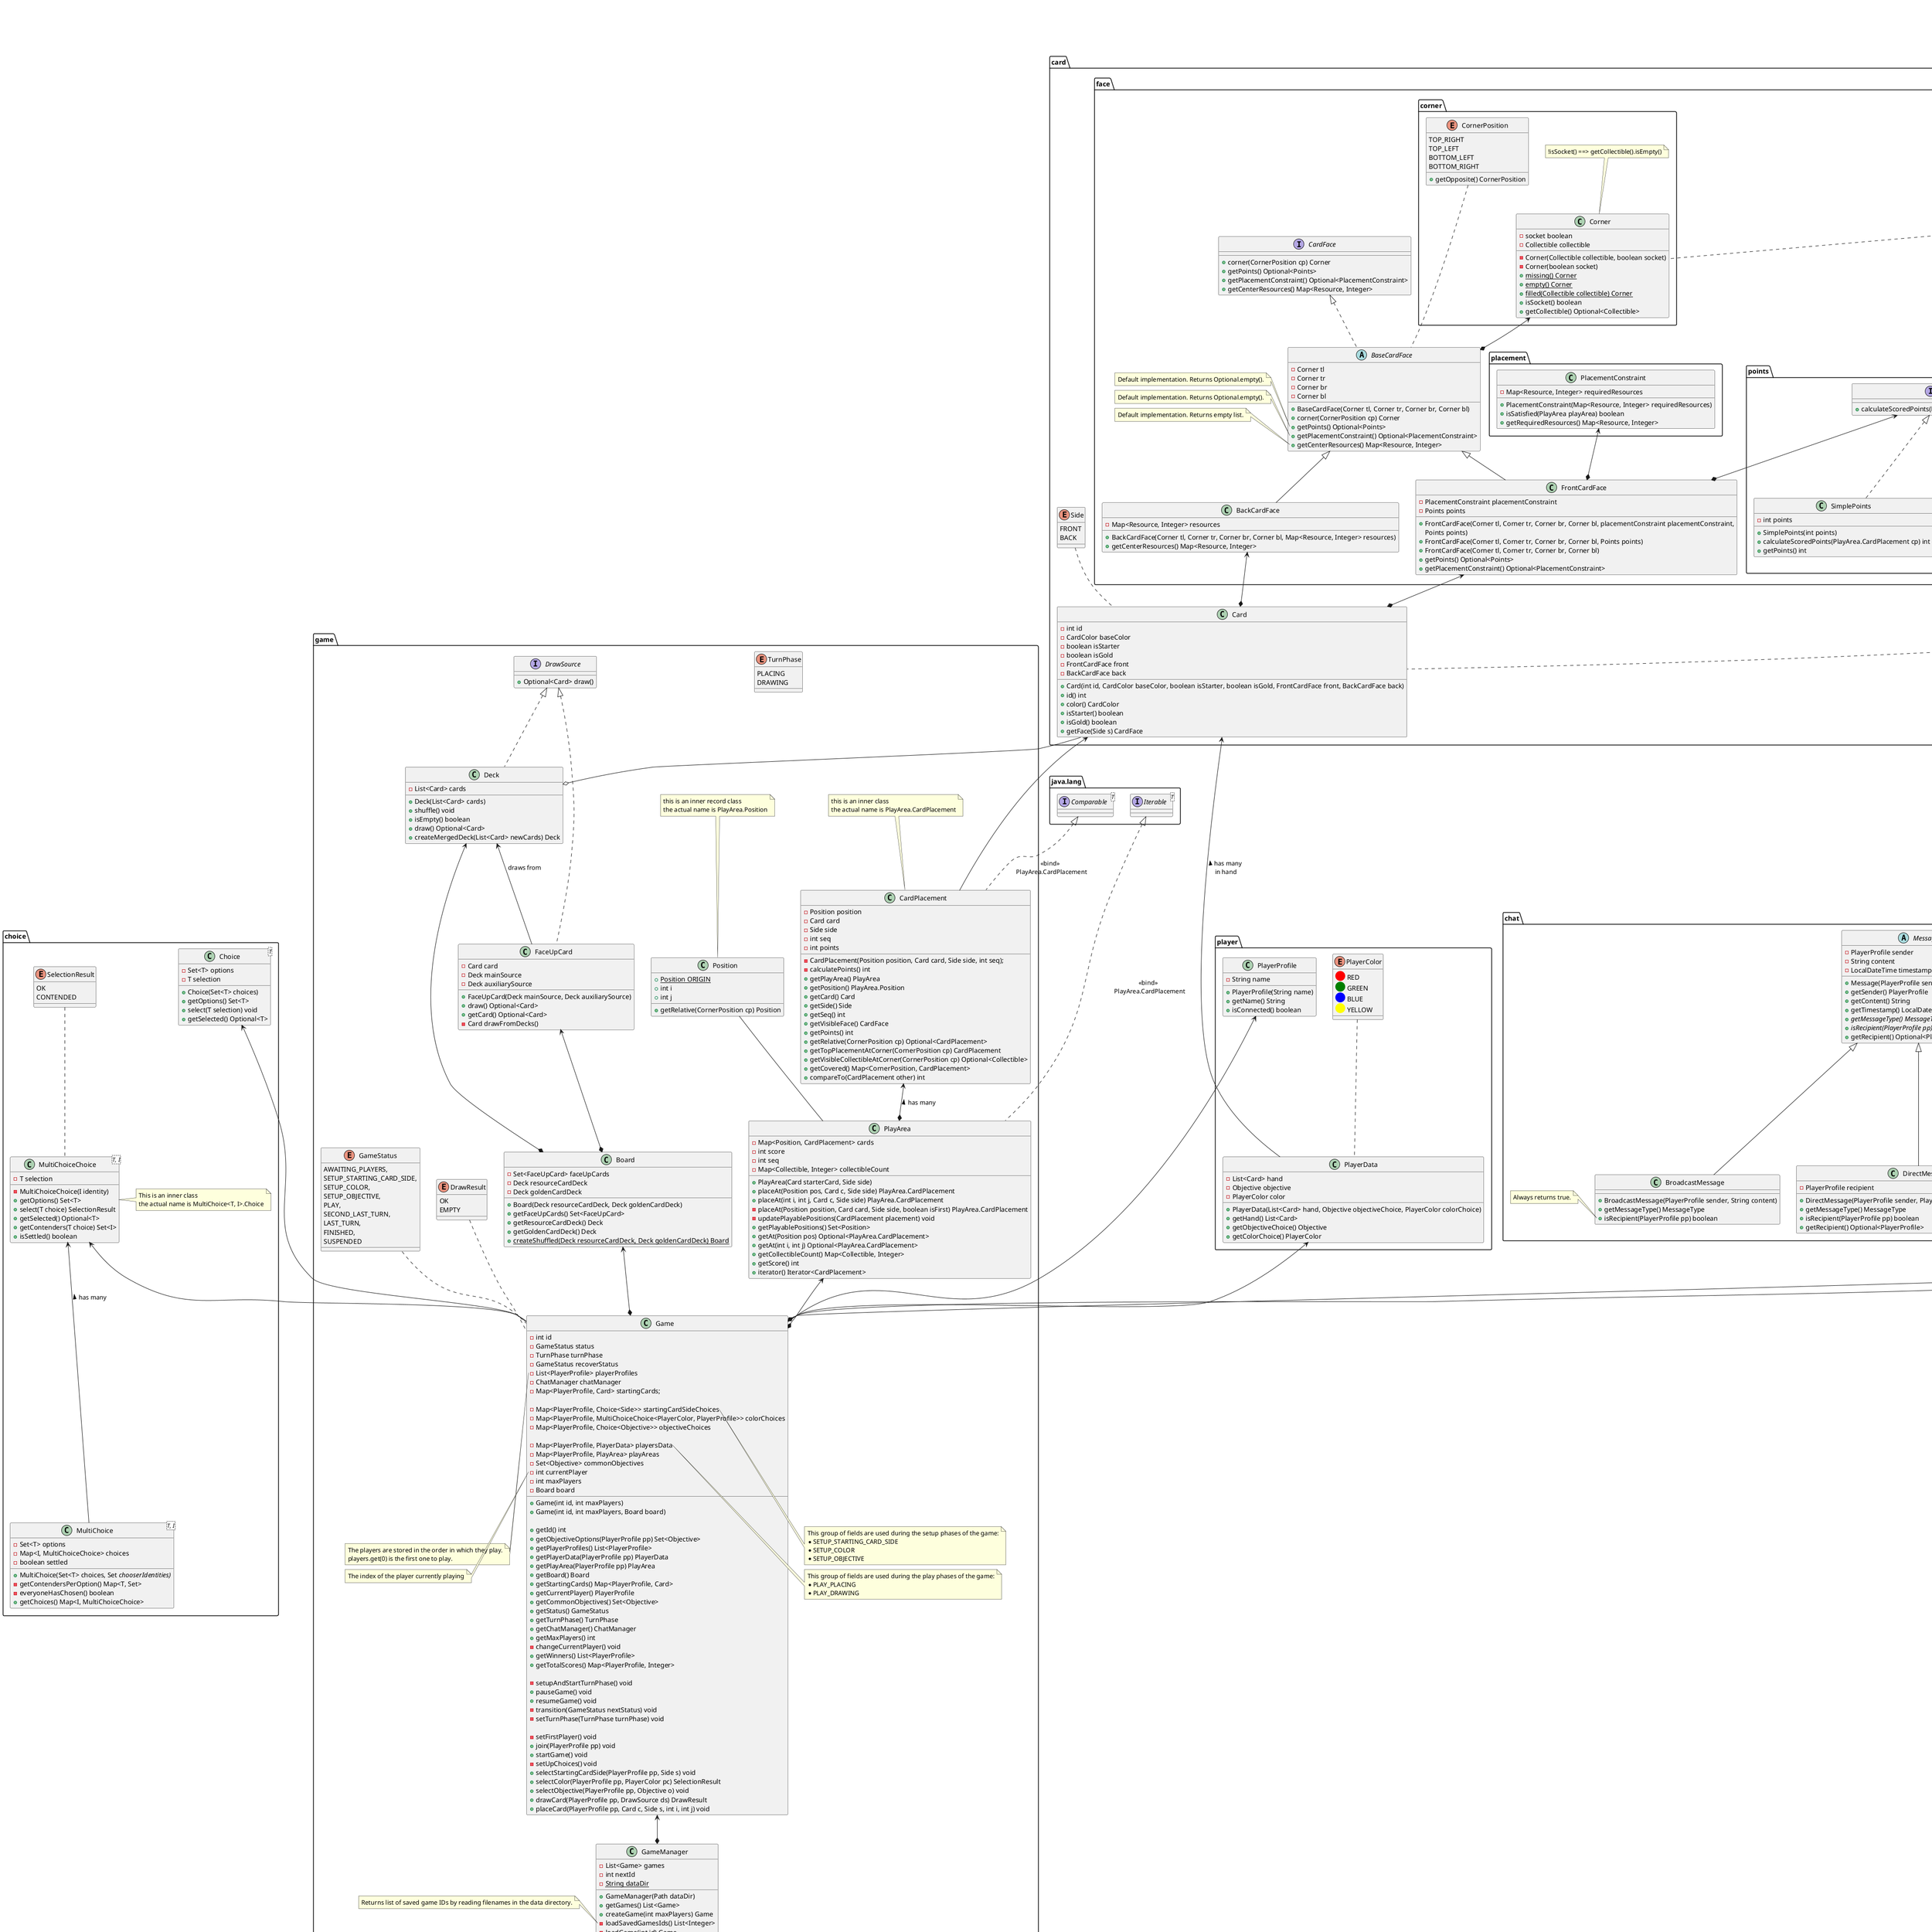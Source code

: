 @startuml
'this collapses nested packages if there are no in-between classes
!pragma useIntermediatePackages false

' emojis from Twemoji
sprite feather <svg xmlns="http://www.w3.org/2000/svg" viewBox="0 0 36 36"><path fill="#C1694F" d="M4.048 29.644c-.811-.558-1.541-4.073-.936-4.404.738-.402.686.835 2.255 2.362 1.569 1.528 6.47.913 7.708 1.326 1.363.455-6.385 2.533-9.027.716z"/><path fill="#D99E82" d="M5.367 27.603C4 22 4.655 18.919 5.433 16.861 6.8 13.24 16.699 5.169 23.8 2.637 25.678 1.967 31.62 1 35 1c.589 2.332-1.174 6.717-1.62 7.518-1.009 1.81-3.564 4.273-8.646 9.482-.252.258-5.119-.46-5.376-.191-.283.296 4.044 1.579 3.755 1.889-.738.79-1.495 1.624-2.268 2.507-.172.196-8.311-.923-8.484-.722-.232.27 7.501 1.862 7.266 2.14-.645.765-1.299 1.564-1.959 2.397-1.725 2.178-12.301 1.583-12.301 1.583z"/><path fill="#C1694F" d="M19.15 12.787c1.588.966 5.331 1.943 8.316 2.422 1.898-1.937 3.299-3.378 4.302-4.529-2.259-.49-5.742-1.3-7.487-2.087l-.816-.403-4.872 4.17.557.427z"/><path fill="#662113" d="M35.088 1.514c-.02-.179-.047-.352-.088-.514-.378 0-.792.014-1.225.036-3.438.178-8.307 1.006-9.975 1.601-.345.123-.702.27-1.059.418-.478.198-.964.416-1.459.654.356 1.481 1.126 3.144 1.807 4.013-1.703 1.323-3.317 2.704-4.836 4.115-5.655 5.248-10.021 10.872-13.005 15.242.04.174.076.344.12.524 0 0 .219.012.589.026 1.482-2.288 5.703-8.239 13.194-14.841 1.565-1.379 3.276-2.786 5.13-4.195 1.745.787 5.228 1.597 7.487 2.087.322-.369.606-.712.849-1.028.316-.412.569-.785.763-1.134.415-.746 1.969-4.594 1.708-7.004z"/><path fill="#C1694F" d="M35 1c-.369 0-.751-.003-1.138-.008-3.915 1.874-7.509 4.194-10.772 6.73-.68-.87-1.451-2.532-1.807-4.013-1.467.708-2.987 1.575-4.484 2.539.309 1.911.852 4.377 1.455 5.589C6.827 22.441.638 34.605.553 34.776c-.124.247-.023.547.224.671.071.036.147.053.223.053.184 0 .36-.102.448-.276.119-.238 12.144-23.883 33.659-33.72-.032-.174-.066-.343-.107-.504z"/></svg>
sprite seedling <svg xmlns="http://www.w3.org/2000/svg" viewBox="0 0 36 36"><path fill="#77B255" d="M22.911 14.398c-1.082.719-2.047 1.559-2.88 2.422-.127-4.245-1.147-9.735-6.772-12.423C12.146-1.658-.833 1.418.328 2.006c2.314 1.17 3.545 4.148 5.034 5.715 2.653 2.792 5.603 2.964 7.071.778 3.468 2.254 3.696 6.529 3.59 11.099-.012.505-.023.975-.023 1.402v14c0 1.104 4 1.104 4 0V23.51c.542-.954 2.122-3.505 4.43-5.294 1.586 1.393 4.142.948 6.463-1.495 1.489-1.567 2.293-4.544 4.607-5.715 1.221-.618-12.801-3.994-12.589 3.392z"/></svg>
sprite mushroom <svg xmlns="http://www.w3.org/2000/svg" viewBox="0 0 36 36"><path fill="#99AAB5" d="M27 33c0 2.209-1.791 3-4 3H13c-2.209 0-4-.791-4-3s3-7 3-13 12-6 12 0 3 10.791 3 13z"/><path fill="#DD2E44" d="M34.666 11.189l-.001-.002c-.96-2.357-2.404-4.453-4.208-6.182h-.003C27.222 1.904 22.839 0 18 0 13.638 0 9.639 1.541 6.524 4.115c-2.19 1.809-3.941 4.13-5.076 6.785C.518 13.075 0 15.473 0 18c0 2.209 1.791 4 4 4h28c2.209 0 4-1.791 4-4 0-2.417-.48-4.713-1.334-6.811z"/><g fill="#F4ABBA"><path d="M7.708 16.583c3.475 0 6.292-2.817 6.292-6.292S11.184 4 7.708 4c-.405 0-.8.042-1.184.115-2.19 1.809-3.941 4.13-5.076 6.785.306 3.189 2.991 5.683 6.26 5.683z"/><path d="M7.708 4.25c3.331 0 6.041 2.71 6.041 6.042s-2.71 6.042-6.041 6.042c-3.107 0-5.678-2.314-6.006-5.394 1.097-2.541 2.8-4.817 4.931-6.59.364-.067.726-.1 1.075-.1m0-.25c-.405 0-.8.042-1.184.115-2.19 1.809-3.941 4.13-5.076 6.785.306 3.189 2.992 5.683 6.261 5.683 3.475 0 6.291-2.817 6.291-6.292S11.184 4 7.708 4zM26 9.5c0 2.485 2.015 4.5 4.5 4.5 1.887 0 3.497-1.164 4.166-2.811l-.001-.002c-.96-2.357-2.404-4.453-4.208-6.182C27.992 5.028 26 7.029 26 9.5z"/><circle cx="21.5" cy="16" r="4.5"/><circle cx="20" cy="5" r="3"/></g></svg>
sprite wolf <svg xmlns="http://www.w3.org/2000/svg" viewBox="0 0 36 36"><path fill="#66757F" d="M14.858 9.497c.475 2.326-.182 4.236-2.921 4.638-2.741.403-6.7 3.898-8.848-1.798C1.844 9.038 1.092 2.234 2.628 2.009c1.537-.226 11.756 5.162 12.23 7.488z"/><path fill="#CCD6DD" d="M12.784 9.851c.865 1.392-2.205 3.833-3.844 4.568-1.639.736-2.915-.66-4.173-4.1-.55-1.503-1.234-5.532-.634-5.802.599-.268 7.785 3.942 8.651 5.334z"/><path fill="#66757F" d="M21.372 9.497c-.458 2.326.176 4.236 2.818 4.638 2.644.403 6.464 3.898 8.536-1.798 1.201-3.3 1.927-10.103.445-10.329-1.483-.225-11.342 5.163-11.799 7.489z"/><path fill="#CCD6DD" d="M23.373 9.851c-.835 1.392 2.127 3.833 3.708 4.568 1.581.736 2.812-.66 4.026-4.1.531-1.503 1.19-5.532.611-5.802-.577-.268-7.509 3.942-8.345 5.334z"/><path fill="#66757F" d="M32.347 26.912c0-.454-.188-1.091-.407-1.687.585.028 1.519.191 2.77.817-.008-.536-.118-.984-.273-1.393.041.02.075.034.116.055-1.104-3.31-3.309-5.517-3.309-5.517h2.206c-2.331-4.663-4.965-8.015-8.075-9.559-1.39-.873-3.688-1.338-7.373-1.339h-.003c-3.696 0-5.996.468-7.385 1.346-3.104 1.547-5.734 4.896-8.061 9.552H4.76s-2.207 2.206-3.311 5.517l.084-.039c-.201.392-.307.847-.282 1.377 1.263-.632 2.217-.792 2.813-.818-.189.513-.343 1.044-.386 1.475-.123.371-.191.812-.135 1.343 3.207-1.458 4.707-1.25 6.457-.375C11.213 31.29 14.206 34 18.001 34c3.793 0 6.746-2.794 7.958-6.416 1.458-1.25 3.708-.875 6.416.416.066-.413.036-.773-.036-1.093l.008.005z"/><path fill="#CCD6DD" d="M34.553 24.704c-.437-1.313-3.665-3.101-6.973-4.513.26-.664.42-1.401.42-2.191 0-2.761-1.791-5-4-5s-4 2.239-4 5c0 3 4 10-2.001 11.118-5.125-.955-2.954-6.201-2.212-9.58.072-.276.125-.559.158-.853.034-.245.055-.476.055-.685 0-2.761-1.791-5-4-5s-4 2.239-4 5c0 .79.16 1.527.421 2.191-3.308 1.412-6.535 3.2-6.973 4.513C3.655 23.6 4.759 23.6 4.759 23.6s-1.104 2.208-1.104 3.312c2.67-1.78 5.339-2.122 7.429-.452C12.297 30.083 14 33 18.001 30.124c3.999 2.876 5.7-.04 6.912-3.662 2.092-1.673 4.763-1.33 7.434.45 0-1.104-1.103-3.312-1.103-3.312s1.103.001 3.309 1.104z"/><path fill="#292F33" d="M11 17s0-1.5 1.5-1.5S14 17 14 17v1.5s0 1.5-1.5 1.5-1.5-1.5-1.5-1.5V17zm11 0s0-1.5 1.5-1.5S25 17 25 17v1.5s0 1.5-1.5 1.5-1.5-1.5-1.5-1.5V17zm-7.061 9.156c-1.021.208 2.041 3.968 3.062 3.968 1.02 0 4.082-3.76 3.062-3.968s-5.103-.208-6.124 0z"/></svg>
sprite butterfly <svg xmlns="http://www.w3.org/2000/svg" viewBox="0 0 36 36"><path fill="#1C6399" d="M20.004 20.243c-.426 0-.858.01-1.294.031-.436 1.268-.468 2.747 0 5.097.328 1.646 2.659 6.299 4.584 7.933.683.58 1.638.884 2.69.884 2.144 0 4.691-1.265 6.157-4.034 3.001-5.671-3.474-9.911-12.137-9.911z"/><path fill="#1C6399" d="M33.666 1.973c-.204 0-.425.021-.663.066-3.182.601-9.302 5.126-14.287 11.771 0 0-.789 5.16-.789 6.194 0 .336 1.264.5 3.058.5 3.717 0 9.709-.705 11.424-2.041 1.898-1.479 3.65-9.804 3.488-14.079-.046-1.175-.662-2.411-2.231-2.411z"/><path fill="#55ACEE" d="M27.098 13.936l6.629-.436s-1.055 3.619-3.102 4.656-7.719 1.5-7.719 1.5 2.33-4.261 3.286-5.29c.237-.256.559-.408.906-.43zm.52-1.952l7.526-8.151s.002 5.365-1.206 8.635c0 0-5.383.379-5.914.391-.703.016-.969-.265-.406-.875zm-6.068 7.672l5.5-8.547c.188-.22.253-.52.171-.798l-.968-3.233-6.722 6.609-.844 6.031 2.863-.062zM27.862 8.88c.172.406.516.5.938.125s6.074-6.094 6-6.218c0 0-2.832-1.194-7.8 3.463 0 0 .69 2.224.862 2.63zm-8.925 12.099l5.373 5.228c.203.178.255.473.125.709L22.06 31.25s-4.187-5.479-3.123-10.271zm7.282 6.301l5.549.741s-1.058 3.845-3.394 4.854c-3.906 1.688-5.312-.625-5.312-.625l2.352-4.562c.151-.298.477-.463.805-.408zm-5.95-6.426l5.375 4.958c.077.066.169.11.269.129l6.119.903s-1.219-3.031-4.429-4.531c-3.71-1.733-7.334-1.459-7.334-1.459z"/><path fill="#292F33" d="M20.004 20.243c-.426 0-.858.01-1.294.031-.436 1.268-.468 2.747 0 5.097.328 1.646 2.659 6.299 4.584 7.933.683.58 1.638.884 2.69.884 2.144 0 4.691-1.265 6.157-4.034 3.001-5.671-3.474-9.911-12.137-9.911zm10.537 9.326c-1.316 2.486-3.05 3.473-4.558 3.473-.767 0-1.704-.313-2.15-.691-1.695-1.439-3.437-4.58-4.25-7.224-.465-1.513-.354-4.022-.354-4.022l.667-.021c5.168 0 9.249 2.058 10.726 4.512.714 1.186.687 2.523-.081 3.973z"/><path fill="#292F33" d="M33.666 3.223c.231 0 .935 0 .981 1.208.102 2.681-.594 6.061-1.397 8.882-.541 1.901-1.586 3.292-2.094 3.687-.56.436-1.863 1.238-3.719 1.563-2.03.355-4.207.833-6.456.833-.827 0-1.433.019-1.794-.021.131-1.218.489-3.551.717-5.064 3.768-4.94 9.711-10.361 13.331-11.044.155-.029.3-.044.431-.044m0-1.25c-.204 0-.425.021-.663.066-3.182.601-9.302 5.126-14.287 11.771 0 0-.789 5.16-.789 6.194 0 .336 1.264.5 3.058.5 3.717 0 9.709-.705 11.424-2.041 1.898-1.479 3.65-9.804 3.488-14.079-.046-1.175-.662-2.411-2.231-2.411z"/><path fill="#1C6399" d="M3.902 30.154c1.466 2.769 4.012 4.034 6.157 4.034 1.052 0 2.007-.304 2.69-.884 1.925-1.633 4.256-6.286 4.584-7.933.468-2.35.436-3.828 0-5.097-.436-.021-.868-.031-1.294-.031-8.665 0-15.139 4.24-12.137 9.911z"/><path fill="#1C6399" d="M2.376 1.973C.807 1.973.19 3.209.146 4.383c-.162 4.275 1.59 12.601 3.488 14.079 1.715 1.336 7.706 2.041 11.424 2.041 1.794 0 3.058-.164 3.058-.5 0-1.033-.789-6.194-.789-6.194C12.341 7.165 6.22 2.64 3.039 2.039c-.238-.045-.459-.066-.663-.066z"/><path fill="#55ACEE" d="M8.943 13.936L2.315 13.5s1.055 3.619 3.102 4.656 7.719 1.5 7.719 1.5-2.33-4.261-3.286-5.29c-.237-.256-.559-.408-.907-.43zm-.519-1.952L.898 3.833s-.002 5.365 1.206 8.635c0 0 5.383.379 5.914.391.703.016.969-.265.406-.875zm6.068 7.672l-5.5-8.547c-.188-.22-.253-.52-.171-.798l.968-3.233 6.722 6.609.844 6.031-2.863-.062zM8.179 8.88c-.172.406-.516.5-.938.125s-6.074-6.094-6-6.218c0 0 2.832-1.194 7.8 3.463.001 0-.69 2.224-.862 2.63zm8.926 12.099l-5.373 5.228c-.203.178-.255.473-.125.709l2.375 4.333c-.001.001 4.187-5.478 3.123-10.27zM9.822 27.28l-5.549.741s1.058 3.845 3.394 4.854c3.906 1.688 5.312-.625 5.312-.625l-2.352-4.562c-.15-.298-.476-.463-.805-.408zm5.951-6.426l-5.375 4.958c-.077.066-.169.11-.269.129l-6.119.903s1.219-3.031 4.429-4.531c3.709-1.733 7.334-1.459 7.334-1.459z"/><path fill="#292F33" d="M3.902 30.154c1.466 2.769 4.012 4.034 6.157 4.034 1.052 0 2.007-.304 2.69-.884 1.925-1.633 4.256-6.286 4.584-7.933.468-2.35.436-3.828 0-5.097-.436-.021-.868-.031-1.294-.031-8.665 0-15.139 4.24-12.137 9.911zm1.518-4.559c1.477-2.454 5.558-4.512 10.726-4.512l.667.021s.111 2.51-.354 4.022c-.813 2.644-2.555 5.785-4.25 7.224-.446.379-1.383.691-2.15.691-1.508 0-3.242-.986-4.558-3.473-.768-1.449-.795-2.786-.081-3.973z"/><path fill="#292F33" d="M2.376 3.223c.131 0 .276.015.431.044 3.619.683 9.563 6.104 13.331 11.044.228 1.513.586 3.846.717 5.064-.361.04-.967.021-1.794.021-2.249 0-4.426-.478-6.456-.833-1.856-.325-3.159-1.127-3.719-1.563-.508-.396-1.553-1.786-2.094-3.687-.803-2.821-1.499-6.201-1.397-8.882.046-1.208.749-1.208.981-1.208m0-1.25C.807 1.973.19 3.209.146 4.383c-.162 4.275 1.59 12.601 3.488 14.079 1.715 1.336 7.706 2.041 11.424 2.041 1.794 0 3.058-.164 3.058-.5 0-1.033-.789-6.194-.789-6.194C12.341 7.165 6.22 2.64 3.039 2.039c-.238-.045-.459-.066-.663-.066z"/><path fill="#292F33" d="M21.887 4.762c-.25-.138-.563-.047-.701.203l-2.74 4.98c-.018.033-.022.068-.032.102-.127-.007-.244-.018-.393-.018-.148 0-.266.01-.392.018-.01-.034-.014-.069-.032-.102l-2.74-4.98c-.138-.25-.452-.341-.702-.203-.25.137-.341.451-.203.701l2.655 4.826c-1.179.784 1.15 3.438.381 9.204-1.033 7.75 1.033 9.817 1.033 9.817s2.067-2.067 1.033-9.817c-.769-5.766 1.56-8.42.381-9.204l2.656-4.826c.137-.25.046-.564-.204-.701z"/></svg>
sprite jar <svg xmlns="http://www.w3.org/2000/svg" viewBox="0 0 36 36" xml:space="preserve"><path fill="#C4C9C8" d="M8 8c0 .64.254 1.254.707 1.707a.256.256 0 0 1-.1.424l-.556.185A3 3 0 0 0 6 13.162v18.451c0 .002.002.004.004.004 0 .007-.004.014-.004.021 0 1.796 5.373 3.252 12 3.252s12-1.456 12-3.252c0-.007-.004-.014-.004-.021a.004.004 0 0 0 .004-.004V13.162a3 3 0 0 0-2.051-2.846l-.795-.265a.1.1 0 0 1-.04-.165l.178-.178A2.415 2.415 0 0 0 28 8H8z"/><path fill="#F19020" d="M29 6.8c0 1.657-4.925 3.2-11 3.2S7 8.457 7 6.8 11.925 4 18 4s11 1.143 11 2.8z"/><path fill="#F19020" d="M7 4h22v2.8H7z"/><ellipse fill="#F9CA55" cx="18" cy="4" rx="11" ry="3"/><ellipse fill="#AEB3B2" cx="18" cy="30.5" rx="11" ry="3"/><path fill="#F19020" d="M10.465 4c1.099-.582 4.053-1 7.535-1s6.436.418 7.535 1c.296-.157.465-.324.465-.5 0-.828-3.582-1.5-8-1.5s-8 .672-8 1.5c0 .176.169.343.465.5z"/><path fill="#AEB3B2" d="M18 12c-1.145 0-5.129-.07-8.335-.974a.5.5 0 1 1 .271-.963c3.083.87 6.952.937 8.064.937s4.981-.067 8.063-.937a.501.501 0 0 1 .271.963C23.129 11.93 19.145 12 18 12z"/><path fill="#FFF" d="M10 31a1 1 0 0 1-1-1V14a1 1 0 1 1 2 0v16a1 1 0 0 1-1 1z"/></svg>
sprite scroll <svg xmlns="http://www.w3.org/2000/svg" viewBox="0 0 36 36"><path fill="#FFD983" d="M32 0H10C7.791 0 6 1.791 6 4v24H4c-2.209 0-4 1.791-4 4s1.791 4 4 4h24c2.209 0 4-1.791 4-4V8c2.209 0 4-1.791 4-4s-1.791-4-4-4z"/><path fill="#E39F3D" d="M8 10h24V8H10L8 7z"/><path fill="#FFE8B6" d="M10 0C7.791 0 6 1.791 6 4v24.555C5.41 28.211 4.732 28 4 28c-2.209 0-4 1.791-4 4s1.791 4 4 4 4-1.791 4-4V7.445C8.59 7.789 9.268 8 10 8c2.209 0 4-1.791 4-4s-1.791-4-4-4z"/><path fill="#C1694F" d="M12 4c0 1.104-.896 2-2 2s-2-.896-2-2 .896-2 2-2 2 .896 2 2M6 32c0 1.104-.896 2-2 2s-2-.896-2-2 .896-2 2-2 2 .896 2 2m24-17c0 .552-.447 1-1 1H11c-.552 0-1-.448-1-1s.448-1 1-1h18c.553 0 1 .448 1 1m0 4c0 .553-.447 1-1 1H11c-.552 0-1-.447-1-1s.448-1 1-1h18c.553 0 1 .447 1 1m0 4c0 .553-.447 1-1 1H11c-.552 0-1-.447-1-1s.448-1 1-1h18c.553 0 1 .447 1 1m0 4c0 .553-.447 1-1 1H11c-.552 0-1-.447-1-1 0-.553.448-1 1-1h18c.553 0 1 .447 1 1"/></svg>

/'
CONVENTIONS FOR ARROW DECLARATION:
- if possible, use `implements` and `extends`
- declare arrow before class: if class extends other class or implements interface
    (declare arrow near the child class not the parent class)
- declare arrow after class: if class uses or is in some other way related to another class
    (do not declare arrow near the used class, declare it near the user)
'/

package java.lang {
    interface Iterable<T> {}
    interface Comparable<T> {}
}

package collectible {
    interface Collectible {}
    note top of Collectible : sealed interface

    enum Resource implements Collectible {
        <$seedling*0.65> PLANT
        <$mushroom*0.65> FUNGI
        <$wolf*0.65> ANIMAL
        <$butterfly*0.65> INSECT

        - color CardColor
        + Resource(CardColor color)
        + getAssociatedColor() CardColor
    }

    enum Item implements Collectible {
        <$feather*0.65> QUILL
        <$jar*0.65> INKWELL
        <$scroll*0.65> MANUSCRIPT
    }
} /' end package collectible '/

package card {
    package face {
        package corner {
            class Corner {
                - socket boolean
                - Collectible collectible

                - Corner(Collectible collectible, boolean socket)
                - Corner(boolean socket)
                + {static} missing() Corner
                + {static} empty() Corner
                + {static} filled(Collectible collectible) Corner
                + isSocket() boolean
                + getCollectible() Optional<Collectible>
            }
            Collectible .. Corner
            note top of Corner : !isSocket() ==> getCollectible().isEmpty()

            enum CornerPosition {
                TOP_RIGHT
                TOP_LEFT
                BOTTOM_LEFT
                BOTTOM_RIGHT

                + getOpposite() CornerPosition
            }
        } /' end package corner '/

        package placement {
            class PlacementConstraint {
                - Map<Resource, Integer> requiredResources

                + PlacementConstraint(Map<Resource, Integer> requiredResources)
                + isSatisfied(PlayArea playArea) boolean
                + getRequiredResources() Map<Resource, Integer>
            }
        } /' end package placement '/

        package points {
            interface Points {
                + calculateScoredPoints(PlayArea.CardPlacement cp) int
            }

            class SimplePoints implements Points {
                - int points
                + SimplePoints(int points)
                + calculateScoredPoints(PlayArea.CardPlacement cp) int
                + getPoints() int
            }

            class CornerCoverPoints implements Points {
                - int pointsPerCorner
                + CornerCoverPoints(int pointsPerCorner)
                + calculateScoredPoints(PlayArea.CardPlacement cp) int
                + getPointsPerCorner() int
            }

            class ItemPoints implements Points {
                - Item item
                - int pointsPerItem
                + ItemPoints(Item item, int pointsPerItem)
                + calculateScoredPoints(PlayArea.CardPlacement cp) int
                + getItem() Item
                + getPointsPerItem() int
            }
        } /' end package points '/

        interface CardFace {
            + corner(CornerPosition cp) Corner
            + getPoints() Optional<Points>
            + getPlacementConstraint() Optional<PlacementConstraint>
            + getCenterResources() Map<Resource, Integer>
        }

        abstract class BaseCardFace implements CardFace {
            - Corner tl
            - Corner tr
            - Corner br
            - Corner bl

            + BaseCardFace(Corner tl, Corner tr, Corner br, Corner bl)
            + corner(CornerPosition cp) Corner
            + getPoints() Optional<Points>
            + getPlacementConstraint() Optional<PlacementConstraint>
            + getCenterResources() Map<Resource, Integer>
        }
        Corner <--* BaseCardFace
        CornerPosition .. BaseCardFace
        note left of BaseCardFace::getPoints
            Default implementation. Returns Optional.empty().
        end note
        note left of BaseCardFace::getPlacementConstraint
            Default implementation. Returns Optional.empty().
        end note
        note left of BaseCardFace::getCenterResources
            Default implementation. Returns empty list.
        end note

        class BackCardFace extends BaseCardFace {
            - Map<Resource, Integer> resources

            + BackCardFace(Corner tl, Corner tr, Corner br, Corner bl, Map<Resource, Integer> resources)
            + getCenterResources() Map<Resource, Integer>
        }

        class FrontCardFace extends BaseCardFace {
            - PlacementConstraint placementConstraint
            - Points points

            + FrontCardFace(Corner tl, Corner tr, Corner br, Corner bl, placementConstraint placementConstraint,
                Points points)
            + FrontCardFace(Corner tl, Corner tr, Corner br, Corner bl, Points points)
            + FrontCardFace(Corner tl, Corner tr, Corner br, Corner bl)
            + getPoints() Optional<Points>
            + getPlacementConstraint() Optional<PlacementConstraint>
        }
        PlacementConstraint <--* FrontCardFace
        Points <--* FrontCardFace
    } /' end package face '/

    class Card {
        - int id
        - CardColor baseColor
        - boolean isStarter
        - boolean isGold
        - FrontCardFace front
        - BackCardFace back

        + Card(int id, CardColor baseColor, boolean isStarter, boolean isGold, FrontCardFace front, BackCardFace back)
        + id() int
        + color() CardColor
        + isStarter() boolean
        + isGold() boolean
        + getFace(Side s) CardFace
    }
    FrontCardFace <--* Card
    BackCardFace <--* Card
    Side .. Card
    CardColor .. Card

    enum CardColor {
        <#red:white_circle:> RED
        <#green:white_circle:> GREEN
        <#blue:white_circle:> BLUE
        <#purple:white_circle:> PURPLE
        <:white_circle:> NEUTRAL
    }
    note left of CardColor::NEUTRAL
        Starter cards have neutral color.
    end note

    enum Side {
        FRONT
        BACK
    }
} /' end package card '/

package objective {
    abstract class Objective {
        - int points

        + Objective(int points)
        + getPointsPerMatch() int
        + getEarnedPoints(PlayArea pa) int
    }

    class SameCollectibleObjective extends Objective {
        - Collectible requiredCollectible
        - int requiredNumber
        + SameCollectibleObjective(int points, Collectible requiredCollectible, int requiredNumber)
        + getEarnedPoints(PlayArea pa) int
        + getRequiredCollectible() Collectible
        + getRequiredNumber() int
    }
    Collectible ... SameCollectibleObjective

    class DifferentCollectibleObjective extends Objective {
        - Set<Item> requiredItems
        + DifferentCollectibleObjective(int points, Set<Item> requiredItems)
        + getEarnedPoints(PlayArea pa) int
        + getRequiredItems() Set<Item>
    }
    Collectible ... DifferentCollectibleObjective

    class PatternObjective extends Objective {
        - Map<Position, CardColor> pattern
        - Set<Set<CardPlacement>> matches
        + PatternObjective(int points, Map<Position, CardColor> pattern)
        + getEarnedPoints(PlayArea pa) int
        + getPattern() Map<Position, CardColor>
    }
    CardColor ... PatternObjective
} /' end package objective '/

package choice {
    class Choice<T> {
        - Set<T> options
        - T selection

        + Choice(Set<T> choices)
        + getOptions() Set<T>
        + select(T selection) void
        + getSelected() Optional<T>
    }

    class MultiChoice<T, I> {
        - Set<T> options
        - Map<I, MultiChoiceChoice> choices
        - boolean settled

        + MultiChoice(Set<T> choices, Set<I> chooserIdentities)
        - getContendersPerOption() Map<T, Set<I>>
        - everyoneHasChosen() boolean
        + getChoices() Map<I, MultiChoiceChoice>
    }
    MultiChoiceChoice <-- MultiChoice : < has many

    class MultiChoiceChoice<T, I> {
        - T selection

        - MultiChoiceChoice(I identity)
        + getOptions() Set<T>
        + select(T choice) SelectionResult
        + getSelected() Optional<T>
        + getContenders(T choice) Set<I>
        + isSettled() boolean
    }
    SelectionResult .. MultiChoiceChoice
    note right of MultiChoiceChoice
        This is an inner class
        the actual name is MultiChoice<T, I>.Choice
    end note

    enum SelectionResult {
        OK
        CONTENDED
    }
} /' end package choice '/

package player {
    class PlayerProfile {
        - String name

        + PlayerProfile(String name)
        + getName() String
        + isConnected() boolean
    }

    class PlayerData {
        - List<Card> hand
        - Objective objective
        - PlayerColor color

        + PlayerData(List<Card> hand, Objective objectiveChoice, PlayerColor colorChoice)
        + getHand() List<Card>
        + getObjectiveChoice() Objective
        + getColorChoice() PlayerColor
    }
    Card <-- PlayerData : < has many \n in hand
    PlayerColor .. PlayerData

    enum PlayerColor {
        <#red:white_circle:> RED
        <#green:white_circle:> GREEN
        <#blue:white_circle:> BLUE
        <#yellow:white_circle:> YELLOW
    }
} /' end package player '/

package chat {
    enum MessageType{
        DIRECT,
        BROADCAST
    }

    abstract class Message {
        - PlayerProfile sender
        - String content
        - LocalDateTime timestamp

        + Message(PlayerProfile sender, String content)
        + getSender() PlayerProfile
        + getContent() String
        + getTimestamp() LocalDateTime
        + {abstract} getMessageType() MessageType
        + {abstract} isRecipient(PlayerProfile pp) boolean
        + getRecipient() Optional<PlayerProfile>
    }

    class BroadcastMessage extends Message {
        + BroadcastMessage(PlayerProfile sender, String content)
        + getMessageType() MessageType
        + isRecipient(PlayerProfile pp) boolean
    }
    note left of BroadcastMessage::isRecipient
        Always returns true.
    end note

    class DirectMessage extends Message {
        - PlayerProfile recipient

        + DirectMessage(PlayerProfile sender, PlayerProfile recipient, String content)
        + getMessageType() MessageType
        + isRecipient(PlayerProfile pp) boolean
        + getRecipient() Optional<PlayerProfile>
    }

    class ChatManager {
        - List<Message> messages
        
        + ChatManager()
        + send(Message message) void
        + getMailbox(PlayerProfile pp) List<Message>
    }
    Message <--* ChatManager
}

package game {
    enum DrawResult {
        OK
        EMPTY
    }

    enum TurnPhase{
        PLACING
        DRAWING
    }

    class GameManager {
        - List<Game> games
        - int nextId
        - {static} String dataDir

        + GameManager(Path dataDir)
        + getGames() List<Game>
        + createGame(int maxPlayers) Game
        - loadSavedGamesIds() List<Integer>
        - loadGame(int id) Game
        + saveGame(Game game) void
        - serializeGame(Game game) String
        - deserializeGame(String json) Game
    }
    Game <--* GameManager
    note left of GameManager::loadSavedGamesIds()
        Returns list of saved game IDs by reading filenames in the data directory.
    end note

    class Game {
        - int id
        - GameStatus status
        - TurnPhase turnPhase
        - GameStatus recoverStatus
        - List<PlayerProfile> playerProfiles
        - ChatManager chatManager
        - Map<PlayerProfile, Card> startingCards;

        'initial choices
        - Map<PlayerProfile, Choice<Side>> startingCardSideChoices
        - Map<PlayerProfile, MultiChoiceChoice<PlayerColor, PlayerProfile>> colorChoices
        - Map<PlayerProfile, Choice<Objective>> objectiveChoices

        'game data
        - Map<PlayerProfile, PlayerData> playersData
        - Map<PlayerProfile, PlayArea> playAreas
        - Set<Objective> commonObjectives
        - int currentPlayer
        - int maxPlayers
        - Board board

        + Game(int id, int maxPlayers)
        + Game(int id, int maxPlayers, Board board)
        
        + getId() int
        + getObjectiveOptions(PlayerProfile pp) Set<Objective>
        + getPlayerProfiles() List<PlayerProfile>
        + getPlayerData(PlayerProfile pp) PlayerData
        + getPlayArea(PlayerProfile pp) PlayArea
        + getBoard() Board
        + getStartingCards() Map<PlayerProfile, Card>
        + getCurrentPlayer() PlayerProfile
        + getCommonObjectives() Set<Objective>
        + getStatus() GameStatus
        + getTurnPhase() TurnPhase
        + getChatManager() ChatManager
        + getMaxPlayers() int
        - changeCurrentPlayer() void
        + getWinners() List<PlayerProfile>
        + getTotalScores() Map<PlayerProfile, Integer>

        - setupAndStartTurnPhase() void
        + pauseGame() void
        + resumeGame() void
        - transition(GameStatus nextStatus) void
        - setTurnPhase(TurnPhase turnPhase) void

        - setFirstPlayer() void
        + join(PlayerProfile pp) void
        + startGame() void
        - setUpChoices() void
        + selectStartingCardSide(PlayerProfile pp, Side s) void
        + selectColor(PlayerProfile pp, PlayerColor pc) SelectionResult
        + selectObjective(PlayerProfile pp, Objective o) void
        + drawCard(PlayerProfile pp, DrawSource ds) DrawResult
        + placeCard(PlayerProfile pp, Card c, Side s, int i, int j) void
    }

    DrawResult .. Game
    'Board and PlayAreas exists only in a Game
    PlayerProfile <-- Game
    Choice <-- Game
    MultiChoiceChoice <-- Game
    Objective <-- Game
    ChatManager <--* Game
    Board <--* Game
    PlayArea <--* Game
    PlayerData <--* Game
    GameStatus .. Game
    note right of Game::startingCardSideChoices
        This group of fields are used during the setup phases of the game:
        * SETUP_STARTING_CARD_SIDE
        * SETUP_COLOR
        * SETUP_OBJECTIVE
    end note
    note right of Game::playersData
        This group of fields are used during the play phases of the game:
        * PLAY_PLACING
        * PLAY_DRAWING
    end note
    note left of Game::playerProfiles
        The players are stored in the order in which they play.
        players.get(0) is the first one to play.
    end note
    note left of Game::currentPlayer
        The index of the player currently playing
    end note

    enum GameStatus {
        AWAITING_PLAYERS,
        SETUP_STARTING_CARD_SIDE,
        SETUP_COLOR,
        SETUP_OBJECTIVE,
        PLAY,
        SECOND_LAST_TURN,
        LAST_TURN,
        FINISHED,
        SUSPENDED
    }

    class Board {
        - Set<FaceUpCard> faceUpCards
        - Deck resourceCardDeck
        - Deck goldenCardDeck

        + Board(Deck resourceCardDeck, Deck goldenCardDeck)
        + getFaceUpCards() Set<FaceUpCard>
        + getResourceCardDeck() Deck
        + getGoldenCardDeck() Deck
        + {static} createShuffled(Deck resourceCardDeck, Deck goldenCardDeck) Board
    }
    Deck <--* Board
    FaceUpCard <--* Board

    interface DrawSource {
        + Optional<Card> draw()
    }

    class FaceUpCard implements DrawSource {
        - Card card
        - Deck mainSource
        - Deck auxiliarySource

        + FaceUpCard(Deck mainSource, Deck auxiliarySource)
        + draw() Optional<Card>
        + getCard() Optional<Card>
        - Card drawFromDecks()
    }
    Deck <-- FaceUpCard : draws from

    class Deck implements DrawSource {
        - List<Card> cards

        + Deck(List<Card> cards)
        + shuffle() void
        + isEmpty() boolean
        + draw() Optional<Card>
        + createMergedDeck(List<Card> newCards) Deck
    }
    'Decks are aggregations of Cards
    Card --o Deck

    class Position {
        + {static} Position ORIGIN
        + int i
        + int j

        + getRelative(CornerPosition cp) Position
    }
    note top of Position
        this is an inner record class
        the actual name is PlayArea.Position
    end note

    Iterable <|.. PlayArea : <<bind>> \n PlayArea.CardPlacement
    class PlayArea {
        - Map<Position, CardPlacement> cards
        - int score
        - int seq
        - Map<Collectible, Integer> collectibleCount

        + PlayArea(Card starterCard, Side side)
        + placeAt(Position pos, Card c, Side side) PlayArea.CardPlacement
        + placeAt(int i, int j, Card c, Side side) PlayArea.CardPlacement
        - placeAt(Position position, Card card, Side side, boolean isFirst) PlayArea.CardPlacement
        - updatePlayablePositions(CardPlacement placement) void
        + getPlayablePositions() Set<Position>
        + getAt(Position pos) Optional<PlayArea.CardPlacement>
        + getAt(int i, int j) Optional<PlayArea.CardPlacement>
        + getCollectibleCount() Map<Collectible, Integer>
        + getScore() int
        + iterator() Iterator<CardPlacement>
    }
    CardPlacement <--* PlayArea : < has many
    Position -- PlayArea

    Comparable <|.. CardPlacement : <<bind>> \n PlayArea.CardPlacement
    class CardPlacement {
        - Position position
        - Card card
        - Side side
        - int seq
        - int points

        - CardPlacement(Position position, Card card, Side side, int seq);
        - calculatePoints() int
        + getPlayArea() PlayArea
        + getPosition() PlayArea.Position
        + getCard() Card
        + getSide() Side
        + getSeq() int
        + getVisibleFace() CardFace
        + getPoints() int
        + getRelative(CornerPosition cp) Optional<CardPlacement>
        + getTopPlacementAtCorner(CornerPosition cp) CardPlacement
        + getVisibleCollectibleAtCorner(CornerPosition cp) Optional<Collectible>
        + getCovered() Map<CornerPosition, CardPlacement>
        + compareTo(CardPlacement other) int
    }
    Card <-- CardPlacement
    note top of CardPlacement
        this is an inner class
        the actual name is PlayArea.CardPlacement
    end note
} /' end package game '/

@enduml
